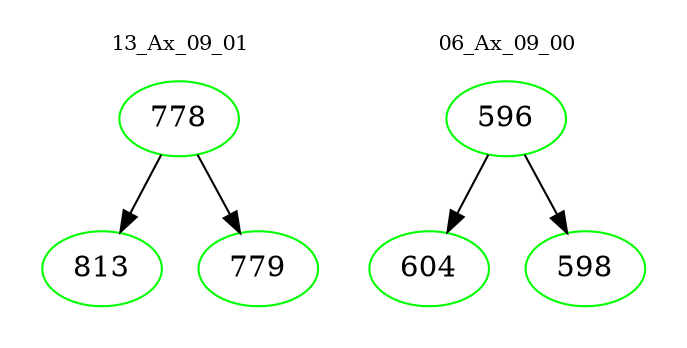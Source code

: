 digraph{
subgraph cluster_0 {
color = white
label = "13_Ax_09_01";
fontsize=10;
T0_778 [label="778", color="green"]
T0_778 -> T0_813 [color="black"]
T0_813 [label="813", color="green"]
T0_778 -> T0_779 [color="black"]
T0_779 [label="779", color="green"]
}
subgraph cluster_1 {
color = white
label = "06_Ax_09_00";
fontsize=10;
T1_596 [label="596", color="green"]
T1_596 -> T1_604 [color="black"]
T1_604 [label="604", color="green"]
T1_596 -> T1_598 [color="black"]
T1_598 [label="598", color="green"]
}
}
